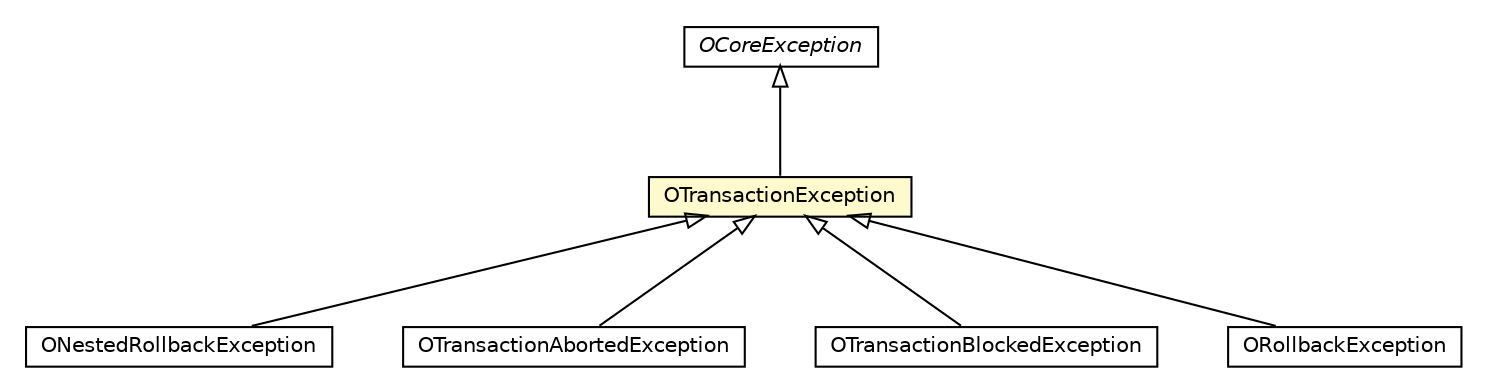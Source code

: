 #!/usr/local/bin/dot
#
# Class diagram 
# Generated by UMLGraph version R5_6-24-gf6e263 (http://www.umlgraph.org/)
#

digraph G {
	edge [fontname="Helvetica",fontsize=10,labelfontname="Helvetica",labelfontsize=10];
	node [fontname="Helvetica",fontsize=10,shape=plaintext];
	nodesep=0.25;
	ranksep=0.5;
	// com.orientechnologies.orient.core.storage.impl.local.paginated.atomicoperations.ONestedRollbackException
	c4211719 [label=<<table title="com.orientechnologies.orient.core.storage.impl.local.paginated.atomicoperations.ONestedRollbackException" border="0" cellborder="1" cellspacing="0" cellpadding="2" port="p" href="../storage/impl/local/paginated/atomicoperations/ONestedRollbackException.html">
		<tr><td><table border="0" cellspacing="0" cellpadding="1">
<tr><td align="center" balign="center"> ONestedRollbackException </td></tr>
		</table></td></tr>
		</table>>, URL="../storage/impl/local/paginated/atomicoperations/ONestedRollbackException.html", fontname="Helvetica", fontcolor="black", fontsize=10.0];
	// com.orientechnologies.orient.core.exception.OTransactionException
	c4211873 [label=<<table title="com.orientechnologies.orient.core.exception.OTransactionException" border="0" cellborder="1" cellspacing="0" cellpadding="2" port="p" bgcolor="lemonChiffon" href="./OTransactionException.html">
		<tr><td><table border="0" cellspacing="0" cellpadding="1">
<tr><td align="center" balign="center"> OTransactionException </td></tr>
		</table></td></tr>
		</table>>, URL="./OTransactionException.html", fontname="Helvetica", fontcolor="black", fontsize=10.0];
	// com.orientechnologies.orient.core.exception.OCoreException
	c4211875 [label=<<table title="com.orientechnologies.orient.core.exception.OCoreException" border="0" cellborder="1" cellspacing="0" cellpadding="2" port="p" href="./OCoreException.html">
		<tr><td><table border="0" cellspacing="0" cellpadding="1">
<tr><td align="center" balign="center"><font face="Helvetica-Oblique"> OCoreException </font></td></tr>
		</table></td></tr>
		</table>>, URL="./OCoreException.html", fontname="Helvetica", fontcolor="black", fontsize=10.0];
	// com.orientechnologies.orient.core.exception.OTransactionAbortedException
	c4211910 [label=<<table title="com.orientechnologies.orient.core.exception.OTransactionAbortedException" border="0" cellborder="1" cellspacing="0" cellpadding="2" port="p" href="./OTransactionAbortedException.html">
		<tr><td><table border="0" cellspacing="0" cellpadding="1">
<tr><td align="center" balign="center"> OTransactionAbortedException </td></tr>
		</table></td></tr>
		</table>>, URL="./OTransactionAbortedException.html", fontname="Helvetica", fontcolor="black", fontsize=10.0];
	// com.orientechnologies.orient.core.exception.OTransactionBlockedException
	c4211914 [label=<<table title="com.orientechnologies.orient.core.exception.OTransactionBlockedException" border="0" cellborder="1" cellspacing="0" cellpadding="2" port="p" href="./OTransactionBlockedException.html">
		<tr><td><table border="0" cellspacing="0" cellpadding="1">
<tr><td align="center" balign="center"> OTransactionBlockedException </td></tr>
		</table></td></tr>
		</table>>, URL="./OTransactionBlockedException.html", fontname="Helvetica", fontcolor="black", fontsize=10.0];
	// com.orientechnologies.orient.core.tx.ORollbackException
	c4212037 [label=<<table title="com.orientechnologies.orient.core.tx.ORollbackException" border="0" cellborder="1" cellspacing="0" cellpadding="2" port="p" href="../tx/ORollbackException.html">
		<tr><td><table border="0" cellspacing="0" cellpadding="1">
<tr><td align="center" balign="center"> ORollbackException </td></tr>
		</table></td></tr>
		</table>>, URL="../tx/ORollbackException.html", fontname="Helvetica", fontcolor="black", fontsize=10.0];
	//com.orientechnologies.orient.core.storage.impl.local.paginated.atomicoperations.ONestedRollbackException extends com.orientechnologies.orient.core.exception.OTransactionException
	c4211873:p -> c4211719:p [dir=back,arrowtail=empty];
	//com.orientechnologies.orient.core.exception.OTransactionException extends com.orientechnologies.orient.core.exception.OCoreException
	c4211875:p -> c4211873:p [dir=back,arrowtail=empty];
	//com.orientechnologies.orient.core.exception.OTransactionAbortedException extends com.orientechnologies.orient.core.exception.OTransactionException
	c4211873:p -> c4211910:p [dir=back,arrowtail=empty];
	//com.orientechnologies.orient.core.exception.OTransactionBlockedException extends com.orientechnologies.orient.core.exception.OTransactionException
	c4211873:p -> c4211914:p [dir=back,arrowtail=empty];
	//com.orientechnologies.orient.core.tx.ORollbackException extends com.orientechnologies.orient.core.exception.OTransactionException
	c4211873:p -> c4212037:p [dir=back,arrowtail=empty];
}

